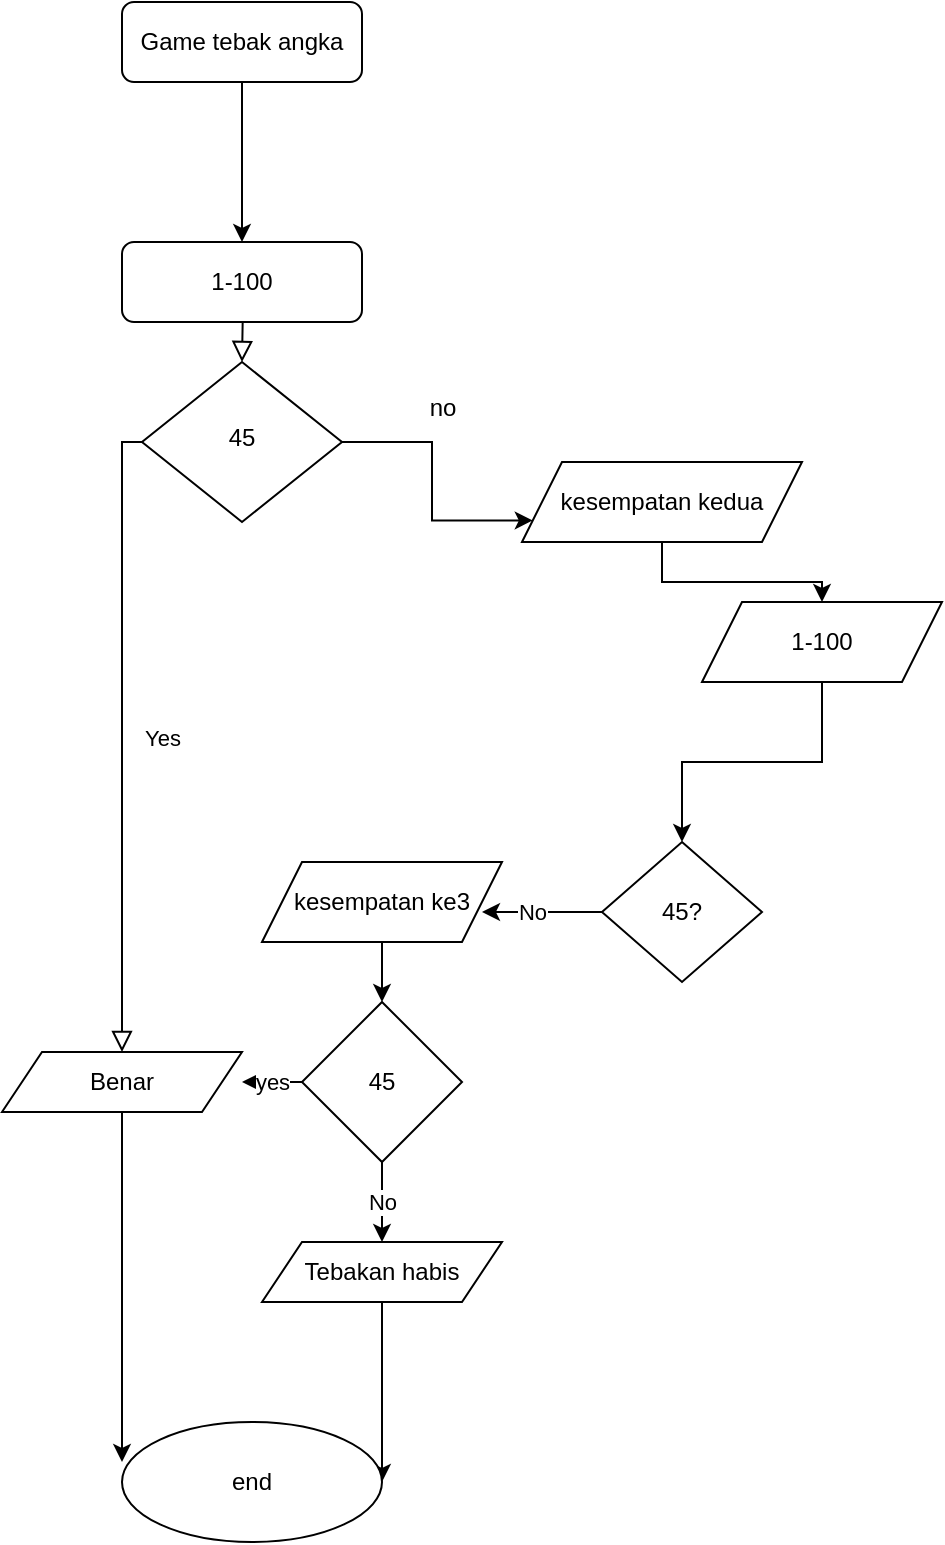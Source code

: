 <mxfile version="22.0.1" type="github">
  <diagram id="C5RBs43oDa-KdzZeNtuy" name="Page-1">
    <mxGraphModel dx="954" dy="1777" grid="1" gridSize="10" guides="1" tooltips="1" connect="1" arrows="1" fold="1" page="1" pageScale="1" pageWidth="827" pageHeight="1169" math="0" shadow="0">
      <root>
        <mxCell id="WIyWlLk6GJQsqaUBKTNV-0" />
        <mxCell id="WIyWlLk6GJQsqaUBKTNV-1" parent="WIyWlLk6GJQsqaUBKTNV-0" />
        <mxCell id="WIyWlLk6GJQsqaUBKTNV-2" value="" style="rounded=0;html=1;jettySize=auto;orthogonalLoop=1;fontSize=11;endArrow=block;endFill=0;endSize=8;strokeWidth=1;shadow=0;labelBackgroundColor=none;edgeStyle=orthogonalEdgeStyle;" parent="WIyWlLk6GJQsqaUBKTNV-1" target="WIyWlLk6GJQsqaUBKTNV-6" edge="1">
          <mxGeometry relative="1" as="geometry">
            <mxPoint x="220" y="110" as="sourcePoint" />
          </mxGeometry>
        </mxCell>
        <mxCell id="WIyWlLk6GJQsqaUBKTNV-4" value="Yes" style="rounded=0;html=1;jettySize=auto;orthogonalLoop=1;fontSize=11;endArrow=block;endFill=0;endSize=8;strokeWidth=1;shadow=0;labelBackgroundColor=none;edgeStyle=orthogonalEdgeStyle;" parent="WIyWlLk6GJQsqaUBKTNV-1" source="WIyWlLk6GJQsqaUBKTNV-6" target="Wo1eACpdaDVPEbO35iGP-25" edge="1">
          <mxGeometry y="20" relative="1" as="geometry">
            <mxPoint as="offset" />
            <mxPoint x="40" y="360" as="targetPoint" />
            <Array as="points">
              <mxPoint x="160" y="210" />
            </Array>
          </mxGeometry>
        </mxCell>
        <mxCell id="Wo1eACpdaDVPEbO35iGP-17" style="edgeStyle=orthogonalEdgeStyle;rounded=0;orthogonalLoop=1;jettySize=auto;html=1;exitX=1;exitY=0.5;exitDx=0;exitDy=0;entryX=0;entryY=0.75;entryDx=0;entryDy=0;" edge="1" parent="WIyWlLk6GJQsqaUBKTNV-1" source="WIyWlLk6GJQsqaUBKTNV-6" target="Wo1eACpdaDVPEbO35iGP-7">
          <mxGeometry relative="1" as="geometry" />
        </mxCell>
        <mxCell id="WIyWlLk6GJQsqaUBKTNV-6" value="&lt;font style=&quot;vertical-align: inherit;&quot;&gt;&lt;font style=&quot;vertical-align: inherit;&quot;&gt;45&lt;/font&gt;&lt;/font&gt;" style="rhombus;whiteSpace=wrap;html=1;shadow=0;fontFamily=Helvetica;fontSize=12;align=center;strokeWidth=1;spacing=6;spacingTop=-4;" parent="WIyWlLk6GJQsqaUBKTNV-1" vertex="1">
          <mxGeometry x="170" y="170" width="100" height="80" as="geometry" />
        </mxCell>
        <mxCell id="Wo1eACpdaDVPEbO35iGP-6" value="" style="edgeStyle=orthogonalEdgeStyle;rounded=0;orthogonalLoop=1;jettySize=auto;html=1;" edge="1" parent="WIyWlLk6GJQsqaUBKTNV-1" source="Wo1eACpdaDVPEbO35iGP-2" target="Wo1eACpdaDVPEbO35iGP-5">
          <mxGeometry relative="1" as="geometry" />
        </mxCell>
        <mxCell id="Wo1eACpdaDVPEbO35iGP-2" value="&lt;font style=&quot;vertical-align: inherit;&quot;&gt;&lt;font style=&quot;vertical-align: inherit;&quot;&gt;Game tebak angka&lt;/font&gt;&lt;/font&gt;" style="rounded=1;whiteSpace=wrap;html=1;fontSize=12;glass=0;strokeWidth=1;shadow=0;" vertex="1" parent="WIyWlLk6GJQsqaUBKTNV-1">
          <mxGeometry x="160" y="-10" width="120" height="40" as="geometry" />
        </mxCell>
        <mxCell id="Wo1eACpdaDVPEbO35iGP-5" value="&lt;font style=&quot;vertical-align: inherit;&quot;&gt;&lt;font style=&quot;vertical-align: inherit;&quot;&gt;&lt;font style=&quot;vertical-align: inherit;&quot;&gt;&lt;font style=&quot;vertical-align: inherit;&quot;&gt;1-100&lt;/font&gt;&lt;/font&gt;&lt;/font&gt;&lt;/font&gt;" style="rounded=1;whiteSpace=wrap;html=1;fontSize=12;glass=0;strokeWidth=1;shadow=0;" vertex="1" parent="WIyWlLk6GJQsqaUBKTNV-1">
          <mxGeometry x="160" y="110" width="120" height="40" as="geometry" />
        </mxCell>
        <mxCell id="Wo1eACpdaDVPEbO35iGP-11" style="edgeStyle=orthogonalEdgeStyle;rounded=0;orthogonalLoop=1;jettySize=auto;html=1;" edge="1" parent="WIyWlLk6GJQsqaUBKTNV-1" source="Wo1eACpdaDVPEbO35iGP-7" target="Wo1eACpdaDVPEbO35iGP-12">
          <mxGeometry relative="1" as="geometry">
            <mxPoint x="650" y="280" as="targetPoint" />
          </mxGeometry>
        </mxCell>
        <mxCell id="Wo1eACpdaDVPEbO35iGP-7" value="&lt;font style=&quot;vertical-align: inherit;&quot;&gt;&lt;font style=&quot;vertical-align: inherit;&quot;&gt;kesempatan kedua&lt;/font&gt;&lt;/font&gt;" style="shape=parallelogram;perimeter=parallelogramPerimeter;whiteSpace=wrap;html=1;fixedSize=1;" vertex="1" parent="WIyWlLk6GJQsqaUBKTNV-1">
          <mxGeometry x="360" y="220" width="140" height="40" as="geometry" />
        </mxCell>
        <mxCell id="Wo1eACpdaDVPEbO35iGP-8" style="edgeStyle=orthogonalEdgeStyle;rounded=0;orthogonalLoop=1;jettySize=auto;html=1;exitX=0.5;exitY=1;exitDx=0;exitDy=0;" edge="1" parent="WIyWlLk6GJQsqaUBKTNV-1" source="Wo1eACpdaDVPEbO35iGP-7" target="Wo1eACpdaDVPEbO35iGP-7">
          <mxGeometry relative="1" as="geometry" />
        </mxCell>
        <mxCell id="Wo1eACpdaDVPEbO35iGP-10" value="&lt;font style=&quot;vertical-align: inherit;&quot;&gt;&lt;font style=&quot;vertical-align: inherit;&quot;&gt;no&lt;/font&gt;&lt;/font&gt;" style="text;html=1;align=center;verticalAlign=middle;resizable=0;points=[];autosize=1;strokeColor=none;fillColor=none;" vertex="1" parent="WIyWlLk6GJQsqaUBKTNV-1">
          <mxGeometry x="300" y="178" width="40" height="30" as="geometry" />
        </mxCell>
        <mxCell id="Wo1eACpdaDVPEbO35iGP-13" style="edgeStyle=orthogonalEdgeStyle;rounded=0;orthogonalLoop=1;jettySize=auto;html=1;exitX=0.5;exitY=1;exitDx=0;exitDy=0;" edge="1" parent="WIyWlLk6GJQsqaUBKTNV-1" source="Wo1eACpdaDVPEbO35iGP-12" target="Wo1eACpdaDVPEbO35iGP-14">
          <mxGeometry relative="1" as="geometry">
            <mxPoint x="660" y="330" as="targetPoint" />
          </mxGeometry>
        </mxCell>
        <mxCell id="Wo1eACpdaDVPEbO35iGP-12" value="&lt;font style=&quot;vertical-align: inherit;&quot;&gt;&lt;font style=&quot;vertical-align: inherit;&quot;&gt;1-100&lt;/font&gt;&lt;/font&gt;" style="shape=parallelogram;perimeter=parallelogramPerimeter;whiteSpace=wrap;html=1;fixedSize=1;" vertex="1" parent="WIyWlLk6GJQsqaUBKTNV-1">
          <mxGeometry x="450" y="290" width="120" height="40" as="geometry" />
        </mxCell>
        <mxCell id="Wo1eACpdaDVPEbO35iGP-18" value="&lt;font style=&quot;vertical-align: inherit;&quot;&gt;&lt;font style=&quot;vertical-align: inherit;&quot;&gt;No&lt;/font&gt;&lt;/font&gt;" style="edgeStyle=orthogonalEdgeStyle;rounded=0;orthogonalLoop=1;jettySize=auto;html=1;exitX=0;exitY=0.5;exitDx=0;exitDy=0;" edge="1" parent="WIyWlLk6GJQsqaUBKTNV-1" source="Wo1eACpdaDVPEbO35iGP-14">
          <mxGeometry x="-0.025" y="-5" relative="1" as="geometry">
            <mxPoint x="340" y="445" as="targetPoint" />
            <mxPoint x="-1" as="offset" />
          </mxGeometry>
        </mxCell>
        <mxCell id="Wo1eACpdaDVPEbO35iGP-14" value="&lt;font style=&quot;vertical-align: inherit;&quot;&gt;&lt;font style=&quot;vertical-align: inherit;&quot;&gt;45?&lt;/font&gt;&lt;/font&gt;" style="rhombus;whiteSpace=wrap;html=1;" vertex="1" parent="WIyWlLk6GJQsqaUBKTNV-1">
          <mxGeometry x="400" y="410" width="80" height="70" as="geometry" />
        </mxCell>
        <mxCell id="Wo1eACpdaDVPEbO35iGP-20" style="edgeStyle=orthogonalEdgeStyle;rounded=0;orthogonalLoop=1;jettySize=auto;html=1;" edge="1" parent="WIyWlLk6GJQsqaUBKTNV-1" source="Wo1eACpdaDVPEbO35iGP-19" target="Wo1eACpdaDVPEbO35iGP-21">
          <mxGeometry relative="1" as="geometry">
            <mxPoint x="290" y="500" as="targetPoint" />
          </mxGeometry>
        </mxCell>
        <mxCell id="Wo1eACpdaDVPEbO35iGP-19" value="&lt;font style=&quot;vertical-align: inherit;&quot;&gt;&lt;font style=&quot;vertical-align: inherit;&quot;&gt;kesempatan ke3&lt;/font&gt;&lt;/font&gt;" style="shape=parallelogram;perimeter=parallelogramPerimeter;whiteSpace=wrap;html=1;fixedSize=1;" vertex="1" parent="WIyWlLk6GJQsqaUBKTNV-1">
          <mxGeometry x="230" y="420" width="120" height="40" as="geometry" />
        </mxCell>
        <mxCell id="Wo1eACpdaDVPEbO35iGP-22" value="&lt;font style=&quot;vertical-align: inherit;&quot;&gt;&lt;font style=&quot;vertical-align: inherit;&quot;&gt;No&lt;/font&gt;&lt;/font&gt;" style="edgeStyle=orthogonalEdgeStyle;rounded=0;orthogonalLoop=1;jettySize=auto;html=1;" edge="1" parent="WIyWlLk6GJQsqaUBKTNV-1" source="Wo1eACpdaDVPEbO35iGP-21" target="Wo1eACpdaDVPEbO35iGP-29">
          <mxGeometry relative="1" as="geometry">
            <mxPoint x="290" y="600" as="targetPoint" />
          </mxGeometry>
        </mxCell>
        <mxCell id="Wo1eACpdaDVPEbO35iGP-24" value="&lt;font style=&quot;vertical-align: inherit;&quot;&gt;&lt;font style=&quot;vertical-align: inherit;&quot;&gt;yes&lt;/font&gt;&lt;/font&gt;" style="edgeStyle=orthogonalEdgeStyle;rounded=0;orthogonalLoop=1;jettySize=auto;html=1;" edge="1" parent="WIyWlLk6GJQsqaUBKTNV-1" source="Wo1eACpdaDVPEbO35iGP-21">
          <mxGeometry relative="1" as="geometry">
            <mxPoint x="220" y="530" as="targetPoint" />
          </mxGeometry>
        </mxCell>
        <mxCell id="Wo1eACpdaDVPEbO35iGP-21" value="&lt;font style=&quot;vertical-align: inherit;&quot;&gt;&lt;font style=&quot;vertical-align: inherit;&quot;&gt;45&lt;/font&gt;&lt;/font&gt;" style="rhombus;whiteSpace=wrap;html=1;" vertex="1" parent="WIyWlLk6GJQsqaUBKTNV-1">
          <mxGeometry x="250" y="490" width="80" height="80" as="geometry" />
        </mxCell>
        <mxCell id="Wo1eACpdaDVPEbO35iGP-28" style="edgeStyle=orthogonalEdgeStyle;rounded=0;orthogonalLoop=1;jettySize=auto;html=1;" edge="1" parent="WIyWlLk6GJQsqaUBKTNV-1" source="Wo1eACpdaDVPEbO35iGP-25">
          <mxGeometry relative="1" as="geometry">
            <mxPoint x="160" y="720" as="targetPoint" />
          </mxGeometry>
        </mxCell>
        <mxCell id="Wo1eACpdaDVPEbO35iGP-25" value="&lt;font style=&quot;vertical-align: inherit;&quot;&gt;&lt;font style=&quot;vertical-align: inherit;&quot;&gt;Benar&lt;/font&gt;&lt;/font&gt;" style="shape=parallelogram;perimeter=parallelogramPerimeter;whiteSpace=wrap;html=1;fixedSize=1;" vertex="1" parent="WIyWlLk6GJQsqaUBKTNV-1">
          <mxGeometry x="100" y="515" width="120" height="30" as="geometry" />
        </mxCell>
        <mxCell id="Wo1eACpdaDVPEbO35iGP-35" style="edgeStyle=orthogonalEdgeStyle;rounded=0;orthogonalLoop=1;jettySize=auto;html=1;exitX=0.5;exitY=1;exitDx=0;exitDy=0;" edge="1" parent="WIyWlLk6GJQsqaUBKTNV-1" source="Wo1eACpdaDVPEbO35iGP-29">
          <mxGeometry relative="1" as="geometry">
            <mxPoint x="290" y="730" as="targetPoint" />
          </mxGeometry>
        </mxCell>
        <mxCell id="Wo1eACpdaDVPEbO35iGP-29" value="&lt;font style=&quot;vertical-align: inherit;&quot;&gt;&lt;font style=&quot;vertical-align: inherit;&quot;&gt;Tebakan habis&lt;/font&gt;&lt;/font&gt;" style="shape=parallelogram;perimeter=parallelogramPerimeter;whiteSpace=wrap;html=1;fixedSize=1;" vertex="1" parent="WIyWlLk6GJQsqaUBKTNV-1">
          <mxGeometry x="230" y="610" width="120" height="30" as="geometry" />
        </mxCell>
        <mxCell id="Wo1eACpdaDVPEbO35iGP-31" style="edgeStyle=orthogonalEdgeStyle;rounded=0;orthogonalLoop=1;jettySize=auto;html=1;exitX=0.5;exitY=1;exitDx=0;exitDy=0;" edge="1" parent="WIyWlLk6GJQsqaUBKTNV-1" source="Wo1eACpdaDVPEbO35iGP-29" target="Wo1eACpdaDVPEbO35iGP-29">
          <mxGeometry relative="1" as="geometry" />
        </mxCell>
        <mxCell id="Wo1eACpdaDVPEbO35iGP-33" style="edgeStyle=orthogonalEdgeStyle;rounded=0;orthogonalLoop=1;jettySize=auto;html=1;exitX=0.5;exitY=1;exitDx=0;exitDy=0;" edge="1" parent="WIyWlLk6GJQsqaUBKTNV-1" source="Wo1eACpdaDVPEbO35iGP-29" target="Wo1eACpdaDVPEbO35iGP-29">
          <mxGeometry relative="1" as="geometry" />
        </mxCell>
        <mxCell id="Wo1eACpdaDVPEbO35iGP-36" value="&lt;font style=&quot;vertical-align: inherit;&quot;&gt;&lt;font style=&quot;vertical-align: inherit;&quot;&gt;end&lt;/font&gt;&lt;/font&gt;" style="ellipse;whiteSpace=wrap;html=1;" vertex="1" parent="WIyWlLk6GJQsqaUBKTNV-1">
          <mxGeometry x="160" y="700" width="130" height="60" as="geometry" />
        </mxCell>
      </root>
    </mxGraphModel>
  </diagram>
</mxfile>
